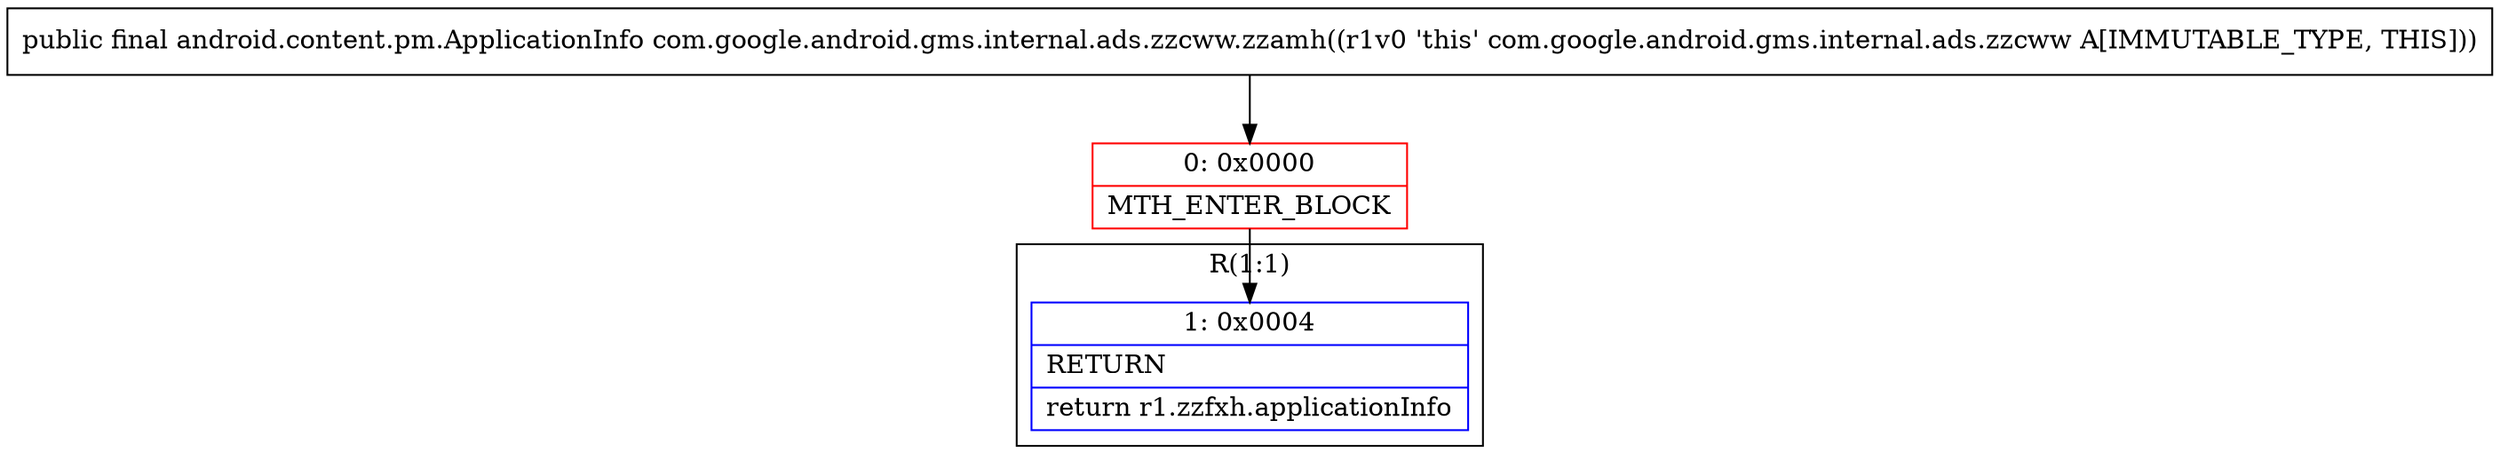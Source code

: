 digraph "CFG forcom.google.android.gms.internal.ads.zzcww.zzamh()Landroid\/content\/pm\/ApplicationInfo;" {
subgraph cluster_Region_2000040662 {
label = "R(1:1)";
node [shape=record,color=blue];
Node_1 [shape=record,label="{1\:\ 0x0004|RETURN\l|return r1.zzfxh.applicationInfo\l}"];
}
Node_0 [shape=record,color=red,label="{0\:\ 0x0000|MTH_ENTER_BLOCK\l}"];
MethodNode[shape=record,label="{public final android.content.pm.ApplicationInfo com.google.android.gms.internal.ads.zzcww.zzamh((r1v0 'this' com.google.android.gms.internal.ads.zzcww A[IMMUTABLE_TYPE, THIS])) }"];
MethodNode -> Node_0;
Node_0 -> Node_1;
}

